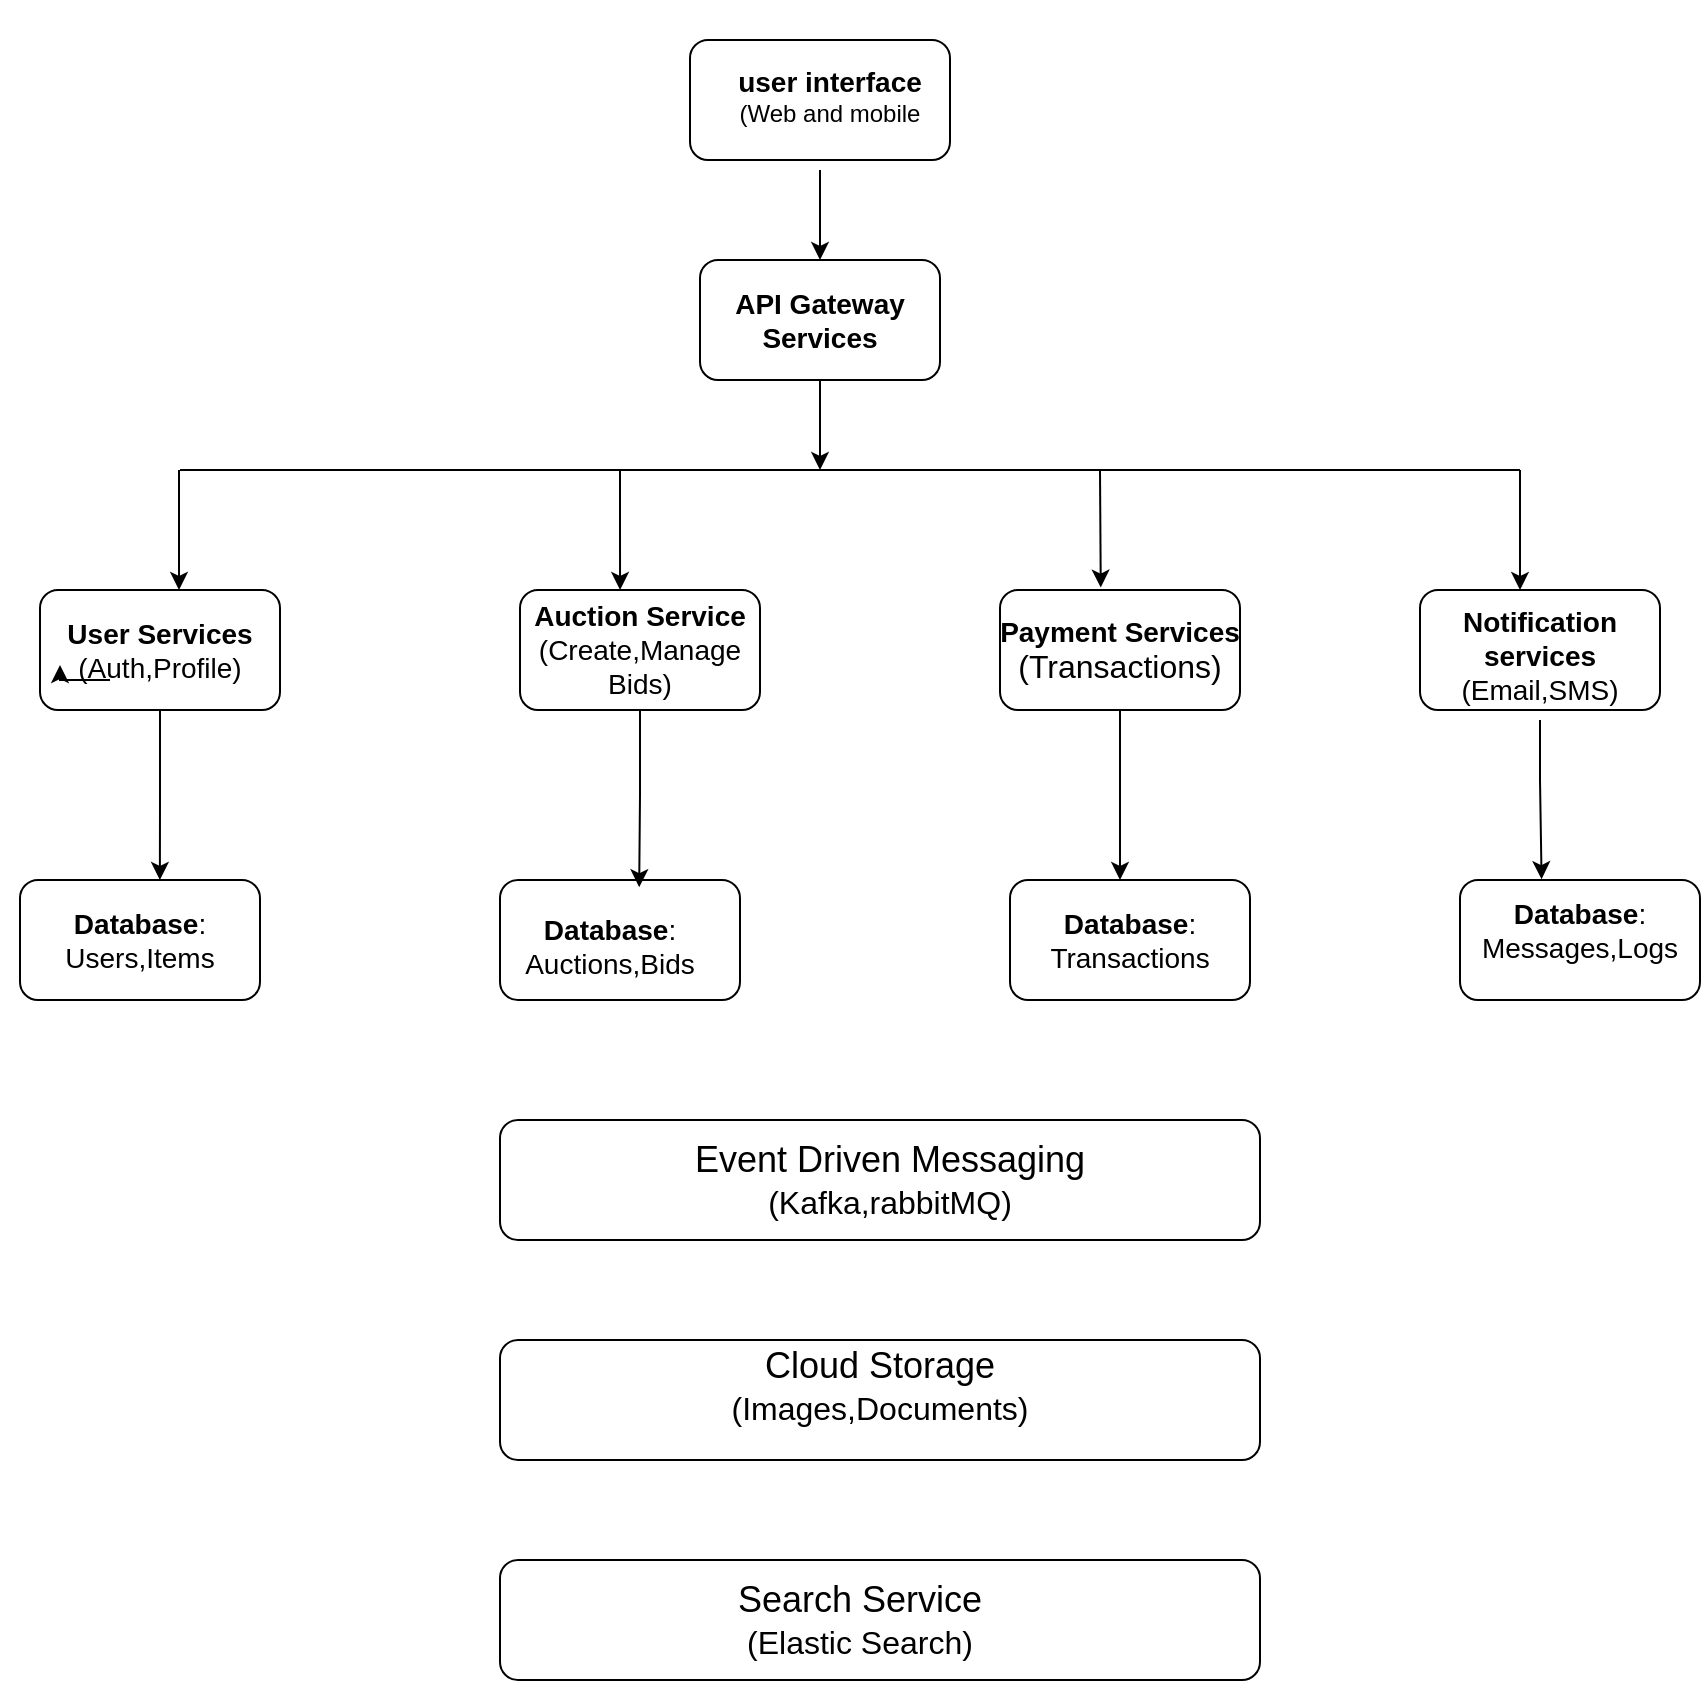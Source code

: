 <mxfile version="26.1.1">
  <diagram name="Page-1" id="QskADo8M-4TU2upb7S_2">
    <mxGraphModel dx="2580" dy="2144" grid="1" gridSize="10" guides="1" tooltips="1" connect="1" arrows="1" fold="1" page="1" pageScale="1" pageWidth="850" pageHeight="1100" math="0" shadow="0">
      <root>
        <mxCell id="0" />
        <mxCell id="1" parent="0" />
        <mxCell id="JZUVJAfpR1LHdVZTG2FE-30" value="" style="rounded=1;whiteSpace=wrap;html=1;" vertex="1" parent="1">
          <mxGeometry x="345" y="-1030" width="130" height="60" as="geometry" />
        </mxCell>
        <mxCell id="JZUVJAfpR1LHdVZTG2FE-31" value="&lt;b&gt;&lt;font style=&quot;font-size: 14px;&quot;&gt;user interface&lt;/font&gt;&lt;/b&gt;&lt;div&gt;(Web and mobile&lt;/div&gt;" style="text;html=1;align=center;verticalAlign=middle;whiteSpace=wrap;rounded=0;" vertex="1" parent="1">
          <mxGeometry x="360" y="-1050" width="110" height="95" as="geometry" />
        </mxCell>
        <mxCell id="JZUVJAfpR1LHdVZTG2FE-32" style="edgeStyle=orthogonalEdgeStyle;rounded=0;orthogonalLoop=1;jettySize=auto;html=1;exitX=0.5;exitY=1;exitDx=0;exitDy=0;" edge="1" parent="1" source="JZUVJAfpR1LHdVZTG2FE-33">
          <mxGeometry relative="1" as="geometry">
            <mxPoint x="410" y="-815" as="targetPoint" />
          </mxGeometry>
        </mxCell>
        <mxCell id="JZUVJAfpR1LHdVZTG2FE-33" value="" style="rounded=1;whiteSpace=wrap;html=1;" vertex="1" parent="1">
          <mxGeometry x="350" y="-920" width="120" height="60" as="geometry" />
        </mxCell>
        <mxCell id="JZUVJAfpR1LHdVZTG2FE-34" value="&lt;font style=&quot;font-size: 14px;&quot;&gt;&lt;b&gt;API Gateway Services&lt;/b&gt;&lt;/font&gt;" style="text;html=1;align=center;verticalAlign=middle;whiteSpace=wrap;rounded=0;" vertex="1" parent="1">
          <mxGeometry x="350" y="-905" width="120" height="30" as="geometry" />
        </mxCell>
        <mxCell id="JZUVJAfpR1LHdVZTG2FE-35" value="" style="rounded=1;whiteSpace=wrap;html=1;" vertex="1" parent="1">
          <mxGeometry x="20" y="-755" width="120" height="60" as="geometry" />
        </mxCell>
        <mxCell id="JZUVJAfpR1LHdVZTG2FE-36" value="" style="rounded=1;whiteSpace=wrap;html=1;" vertex="1" parent="1">
          <mxGeometry x="260" y="-755" width="120" height="60" as="geometry" />
        </mxCell>
        <mxCell id="JZUVJAfpR1LHdVZTG2FE-37" value="" style="rounded=1;whiteSpace=wrap;html=1;" vertex="1" parent="1">
          <mxGeometry x="500" y="-755" width="120" height="60" as="geometry" />
        </mxCell>
        <mxCell id="JZUVJAfpR1LHdVZTG2FE-38" value="" style="rounded=1;whiteSpace=wrap;html=1;" vertex="1" parent="1">
          <mxGeometry x="710" y="-755" width="120" height="60" as="geometry" />
        </mxCell>
        <mxCell id="JZUVJAfpR1LHdVZTG2FE-39" value="&lt;font style=&quot;font-size: 14px;&quot;&gt;&lt;b&gt;User &lt;/b&gt;&lt;/font&gt;&lt;font style=&quot;font-size: 14px;&quot;&gt;&lt;b&gt;Services&lt;/b&gt;&lt;/font&gt;&lt;div&gt;&lt;font style=&quot;font-size: 14px;&quot;&gt;(Auth,Profile)&lt;/font&gt;&lt;/div&gt;" style="text;html=1;align=center;verticalAlign=middle;whiteSpace=wrap;rounded=0;" vertex="1" parent="1">
          <mxGeometry x="30" y="-740" width="100" height="30" as="geometry" />
        </mxCell>
        <mxCell id="JZUVJAfpR1LHdVZTG2FE-40" value="&lt;font style=&quot;font-size: 14px;&quot;&gt;&lt;b style=&quot;&quot;&gt;Auction Service&lt;/b&gt;&lt;/font&gt;&lt;div&gt;&lt;font style=&quot;font-size: 14px;&quot;&gt;(Create,Manage Bids)&lt;/font&gt;&lt;/div&gt;" style="text;html=1;align=center;verticalAlign=middle;whiteSpace=wrap;rounded=0;" vertex="1" parent="1">
          <mxGeometry x="260" y="-740" width="120" height="30" as="geometry" />
        </mxCell>
        <mxCell id="JZUVJAfpR1LHdVZTG2FE-41" value="&lt;font style=&quot;&quot;&gt;&lt;b&gt;&lt;span style=&quot;font-size: 14px;&quot;&gt;Payment &lt;/span&gt;&lt;font style=&quot;font-size: 14px;&quot;&gt;Services&lt;/font&gt;&lt;/b&gt;&lt;/font&gt;&lt;div&gt;&lt;font size=&quot;3&quot;&gt;(Transactions)&lt;/font&gt;&lt;/div&gt;" style="text;html=1;align=center;verticalAlign=middle;whiteSpace=wrap;rounded=0;" vertex="1" parent="1">
          <mxGeometry x="495" y="-755" width="130" height="60" as="geometry" />
        </mxCell>
        <mxCell id="JZUVJAfpR1LHdVZTG2FE-42" value="&lt;font style=&quot;font-size: 14px;&quot;&gt;&lt;b&gt;Notification services&lt;/b&gt;&lt;/font&gt;&lt;div&gt;&lt;font style=&quot;font-size: 14px;&quot;&gt;(Email,SMS)&lt;/font&gt;&lt;/div&gt;" style="text;html=1;align=center;verticalAlign=middle;whiteSpace=wrap;rounded=0;" vertex="1" parent="1">
          <mxGeometry x="705" y="-735" width="130" height="25" as="geometry" />
        </mxCell>
        <mxCell id="JZUVJAfpR1LHdVZTG2FE-43" value="" style="endArrow=none;html=1;rounded=0;" edge="1" parent="1">
          <mxGeometry width="50" height="50" relative="1" as="geometry">
            <mxPoint x="90" y="-815" as="sourcePoint" />
            <mxPoint x="760" y="-815" as="targetPoint" />
          </mxGeometry>
        </mxCell>
        <mxCell id="JZUVJAfpR1LHdVZTG2FE-44" value="" style="endArrow=classic;html=1;rounded=0;entryX=0.417;entryY=0;entryDx=0;entryDy=0;entryPerimeter=0;" edge="1" parent="1" target="JZUVJAfpR1LHdVZTG2FE-36">
          <mxGeometry width="50" height="50" relative="1" as="geometry">
            <mxPoint x="310" y="-815" as="sourcePoint" />
            <mxPoint x="440" y="-795" as="targetPoint" />
            <Array as="points">
              <mxPoint x="310" y="-785" />
            </Array>
          </mxGeometry>
        </mxCell>
        <mxCell id="JZUVJAfpR1LHdVZTG2FE-45" value="" style="endArrow=classic;html=1;rounded=0;entryX=0.417;entryY=0;entryDx=0;entryDy=0;entryPerimeter=0;" edge="1" parent="1">
          <mxGeometry width="50" height="50" relative="1" as="geometry">
            <mxPoint x="89.5" y="-815" as="sourcePoint" />
            <mxPoint x="89.5" y="-755" as="targetPoint" />
            <Array as="points" />
          </mxGeometry>
        </mxCell>
        <mxCell id="JZUVJAfpR1LHdVZTG2FE-46" value="" style="endArrow=classic;html=1;rounded=0;" edge="1" parent="1">
          <mxGeometry width="50" height="50" relative="1" as="geometry">
            <mxPoint x="760" y="-815" as="sourcePoint" />
            <mxPoint x="760" y="-755" as="targetPoint" />
          </mxGeometry>
        </mxCell>
        <mxCell id="JZUVJAfpR1LHdVZTG2FE-47" value="" style="endArrow=classic;html=1;rounded=0;entryX=0.426;entryY=-0.02;entryDx=0;entryDy=0;entryPerimeter=0;" edge="1" parent="1" target="JZUVJAfpR1LHdVZTG2FE-41">
          <mxGeometry width="50" height="50" relative="1" as="geometry">
            <mxPoint x="550" y="-815" as="sourcePoint" />
            <mxPoint x="440" y="-795" as="targetPoint" />
          </mxGeometry>
        </mxCell>
        <mxCell id="JZUVJAfpR1LHdVZTG2FE-48" value="" style="endArrow=classic;html=1;rounded=0;entryX=0.5;entryY=0;entryDx=0;entryDy=0;" edge="1" parent="1" target="JZUVJAfpR1LHdVZTG2FE-33">
          <mxGeometry width="50" height="50" relative="1" as="geometry">
            <mxPoint x="410" y="-965" as="sourcePoint" />
            <mxPoint x="440" y="-795" as="targetPoint" />
          </mxGeometry>
        </mxCell>
        <mxCell id="JZUVJAfpR1LHdVZTG2FE-49" value="" style="rounded=1;whiteSpace=wrap;html=1;" vertex="1" parent="1">
          <mxGeometry x="10" y="-610" width="120" height="60" as="geometry" />
        </mxCell>
        <mxCell id="JZUVJAfpR1LHdVZTG2FE-50" value="" style="rounded=1;whiteSpace=wrap;html=1;" vertex="1" parent="1">
          <mxGeometry x="250" y="-610" width="120" height="60" as="geometry" />
        </mxCell>
        <mxCell id="JZUVJAfpR1LHdVZTG2FE-51" value="" style="rounded=1;whiteSpace=wrap;html=1;" vertex="1" parent="1">
          <mxGeometry x="505" y="-610" width="120" height="60" as="geometry" />
        </mxCell>
        <mxCell id="JZUVJAfpR1LHdVZTG2FE-52" value="" style="rounded=1;whiteSpace=wrap;html=1;" vertex="1" parent="1">
          <mxGeometry x="730" y="-610" width="120" height="60" as="geometry" />
        </mxCell>
        <mxCell id="JZUVJAfpR1LHdVZTG2FE-53" value="&lt;font style=&quot;font-size: 14px;&quot;&gt;&lt;font style=&quot;&quot;&gt;&lt;b style=&quot;&quot;&gt;Database&lt;/b&gt;&lt;/font&gt;:&lt;/font&gt;&lt;div&gt;&lt;font style=&quot;font-size: 14px;&quot;&gt;Users,Items&lt;/font&gt;&lt;/div&gt;" style="text;html=1;align=center;verticalAlign=middle;whiteSpace=wrap;rounded=0;" vertex="1" parent="1">
          <mxGeometry y="-610" width="140" height="60" as="geometry" />
        </mxCell>
        <mxCell id="JZUVJAfpR1LHdVZTG2FE-54" value="&lt;font style=&quot;font-size: 14px;&quot;&gt;&lt;b&gt;Database&lt;/b&gt;:&lt;/font&gt;&lt;div&gt;&lt;span style=&quot;font-size: 14px;&quot;&gt;Auctions,Bids&lt;/span&gt;&lt;/div&gt;" style="text;html=1;align=center;verticalAlign=middle;whiteSpace=wrap;rounded=0;" vertex="1" parent="1">
          <mxGeometry x="270" y="-595" width="70" height="35" as="geometry" />
        </mxCell>
        <mxCell id="JZUVJAfpR1LHdVZTG2FE-55" value="&lt;font style=&quot;font-size: 14px;&quot;&gt;&lt;b&gt;Database&lt;/b&gt;:&lt;/font&gt;&lt;div&gt;&lt;span style=&quot;font-size: 14px;&quot;&gt;Transactions&lt;/span&gt;&lt;/div&gt;" style="text;html=1;align=center;verticalAlign=middle;whiteSpace=wrap;rounded=0;" vertex="1" parent="1">
          <mxGeometry x="535" y="-595" width="60" height="30" as="geometry" />
        </mxCell>
        <mxCell id="JZUVJAfpR1LHdVZTG2FE-56" value="&lt;font style=&quot;font-size: 14px;&quot;&gt;&lt;b&gt;Database&lt;/b&gt;:&lt;/font&gt;&lt;div&gt;&lt;span style=&quot;font-size: 14px;&quot;&gt;Messages,Logs&lt;/span&gt;&lt;/div&gt;" style="text;html=1;align=center;verticalAlign=middle;whiteSpace=wrap;rounded=0;" vertex="1" parent="1">
          <mxGeometry x="760" y="-600" width="60" height="30" as="geometry" />
        </mxCell>
        <mxCell id="JZUVJAfpR1LHdVZTG2FE-57" style="edgeStyle=orthogonalEdgeStyle;rounded=0;orthogonalLoop=1;jettySize=auto;html=1;exitX=0.25;exitY=1;exitDx=0;exitDy=0;entryX=0;entryY=0.75;entryDx=0;entryDy=0;" edge="1" parent="1" source="JZUVJAfpR1LHdVZTG2FE-39" target="JZUVJAfpR1LHdVZTG2FE-39">
          <mxGeometry relative="1" as="geometry" />
        </mxCell>
        <mxCell id="JZUVJAfpR1LHdVZTG2FE-58" style="edgeStyle=orthogonalEdgeStyle;rounded=0;orthogonalLoop=1;jettySize=auto;html=1;exitX=0.5;exitY=1;exitDx=0;exitDy=0;entryX=0.571;entryY=0;entryDx=0;entryDy=0;entryPerimeter=0;" edge="1" parent="1" source="JZUVJAfpR1LHdVZTG2FE-35" target="JZUVJAfpR1LHdVZTG2FE-53">
          <mxGeometry relative="1" as="geometry" />
        </mxCell>
        <mxCell id="JZUVJAfpR1LHdVZTG2FE-59" style="edgeStyle=orthogonalEdgeStyle;rounded=0;orthogonalLoop=1;jettySize=auto;html=1;exitX=0.5;exitY=1;exitDx=0;exitDy=0;entryX=0.58;entryY=0.06;entryDx=0;entryDy=0;entryPerimeter=0;" edge="1" parent="1" source="JZUVJAfpR1LHdVZTG2FE-36" target="JZUVJAfpR1LHdVZTG2FE-50">
          <mxGeometry relative="1" as="geometry" />
        </mxCell>
        <mxCell id="JZUVJAfpR1LHdVZTG2FE-62" style="edgeStyle=orthogonalEdgeStyle;rounded=0;orthogonalLoop=1;jettySize=auto;html=1;exitX=0.5;exitY=1;exitDx=0;exitDy=0;" edge="1" parent="1" source="JZUVJAfpR1LHdVZTG2FE-41">
          <mxGeometry relative="1" as="geometry">
            <mxPoint x="560" y="-610" as="targetPoint" />
          </mxGeometry>
        </mxCell>
        <mxCell id="JZUVJAfpR1LHdVZTG2FE-64" style="edgeStyle=orthogonalEdgeStyle;rounded=0;orthogonalLoop=1;jettySize=auto;html=1;entryX=0.34;entryY=-0.007;entryDx=0;entryDy=0;entryPerimeter=0;" edge="1" parent="1" target="JZUVJAfpR1LHdVZTG2FE-52">
          <mxGeometry relative="1" as="geometry">
            <mxPoint x="770" y="-690" as="sourcePoint" />
            <Array as="points">
              <mxPoint x="770" y="-660" />
            </Array>
          </mxGeometry>
        </mxCell>
        <mxCell id="JZUVJAfpR1LHdVZTG2FE-66" value="" style="rounded=1;whiteSpace=wrap;html=1;" vertex="1" parent="1">
          <mxGeometry x="250" y="-490" width="380" height="60" as="geometry" />
        </mxCell>
        <mxCell id="JZUVJAfpR1LHdVZTG2FE-67" value="" style="rounded=1;whiteSpace=wrap;html=1;" vertex="1" parent="1">
          <mxGeometry x="250" y="-270" width="380" height="60" as="geometry" />
        </mxCell>
        <mxCell id="JZUVJAfpR1LHdVZTG2FE-68" value="" style="rounded=1;whiteSpace=wrap;html=1;" vertex="1" parent="1">
          <mxGeometry x="250" y="-380" width="380" height="60" as="geometry" />
        </mxCell>
        <mxCell id="JZUVJAfpR1LHdVZTG2FE-69" value="&lt;font style=&quot;font-size: 18px;&quot;&gt;Event Driven Messaging&lt;/font&gt;&lt;div&gt;&lt;font size=&quot;3&quot;&gt;(Kafka,rabbitMQ)&lt;/font&gt;&lt;/div&gt;" style="text;html=1;align=center;verticalAlign=middle;whiteSpace=wrap;rounded=0;" vertex="1" parent="1">
          <mxGeometry x="280" y="-475" width="330" height="30" as="geometry" />
        </mxCell>
        <mxCell id="JZUVJAfpR1LHdVZTG2FE-70" value="&lt;font style=&quot;font-size: 18px;&quot;&gt;Cloud Storage&lt;/font&gt;&lt;div&gt;&lt;font size=&quot;3&quot;&gt;(Images,Documents)&lt;/font&gt;&lt;/div&gt;" style="text;html=1;align=center;verticalAlign=middle;whiteSpace=wrap;rounded=0;" vertex="1" parent="1">
          <mxGeometry x="280" y="-380" width="320" height="45" as="geometry" />
        </mxCell>
        <mxCell id="JZUVJAfpR1LHdVZTG2FE-71" value="&lt;font style=&quot;font-size: 18px;&quot;&gt;Search Service&lt;/font&gt;&lt;div&gt;&lt;font size=&quot;3&quot;&gt;(Elastic Search)&lt;/font&gt;&lt;/div&gt;" style="text;html=1;align=center;verticalAlign=middle;whiteSpace=wrap;rounded=0;" vertex="1" parent="1">
          <mxGeometry x="260" y="-255" width="340" height="30" as="geometry" />
        </mxCell>
      </root>
    </mxGraphModel>
  </diagram>
</mxfile>
